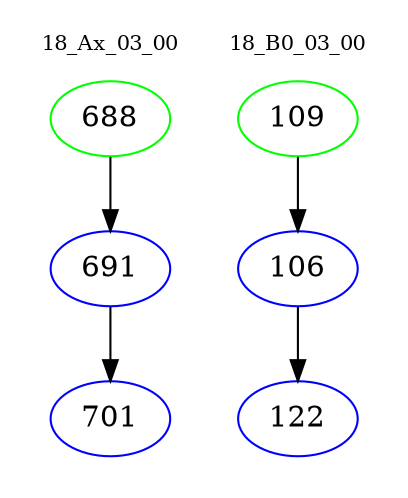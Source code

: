digraph{
subgraph cluster_0 {
color = white
label = "18_Ax_03_00";
fontsize=10;
T0_688 [label="688", color="green"]
T0_688 -> T0_691 [color="black"]
T0_691 [label="691", color="blue"]
T0_691 -> T0_701 [color="black"]
T0_701 [label="701", color="blue"]
}
subgraph cluster_1 {
color = white
label = "18_B0_03_00";
fontsize=10;
T1_109 [label="109", color="green"]
T1_109 -> T1_106 [color="black"]
T1_106 [label="106", color="blue"]
T1_106 -> T1_122 [color="black"]
T1_122 [label="122", color="blue"]
}
}
